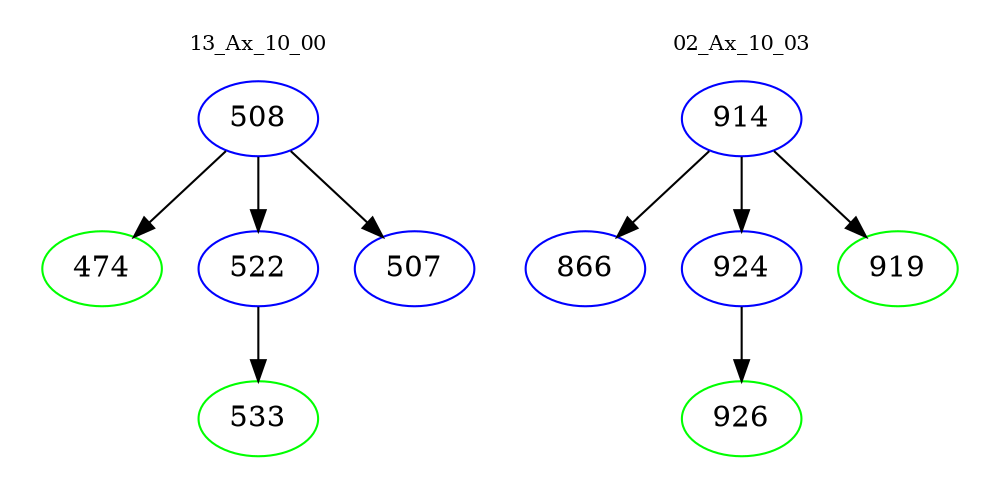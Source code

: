 digraph{
subgraph cluster_0 {
color = white
label = "13_Ax_10_00";
fontsize=10;
T0_508 [label="508", color="blue"]
T0_508 -> T0_474 [color="black"]
T0_474 [label="474", color="green"]
T0_508 -> T0_522 [color="black"]
T0_522 [label="522", color="blue"]
T0_522 -> T0_533 [color="black"]
T0_533 [label="533", color="green"]
T0_508 -> T0_507 [color="black"]
T0_507 [label="507", color="blue"]
}
subgraph cluster_1 {
color = white
label = "02_Ax_10_03";
fontsize=10;
T1_914 [label="914", color="blue"]
T1_914 -> T1_866 [color="black"]
T1_866 [label="866", color="blue"]
T1_914 -> T1_924 [color="black"]
T1_924 [label="924", color="blue"]
T1_924 -> T1_926 [color="black"]
T1_926 [label="926", color="green"]
T1_914 -> T1_919 [color="black"]
T1_919 [label="919", color="green"]
}
}
